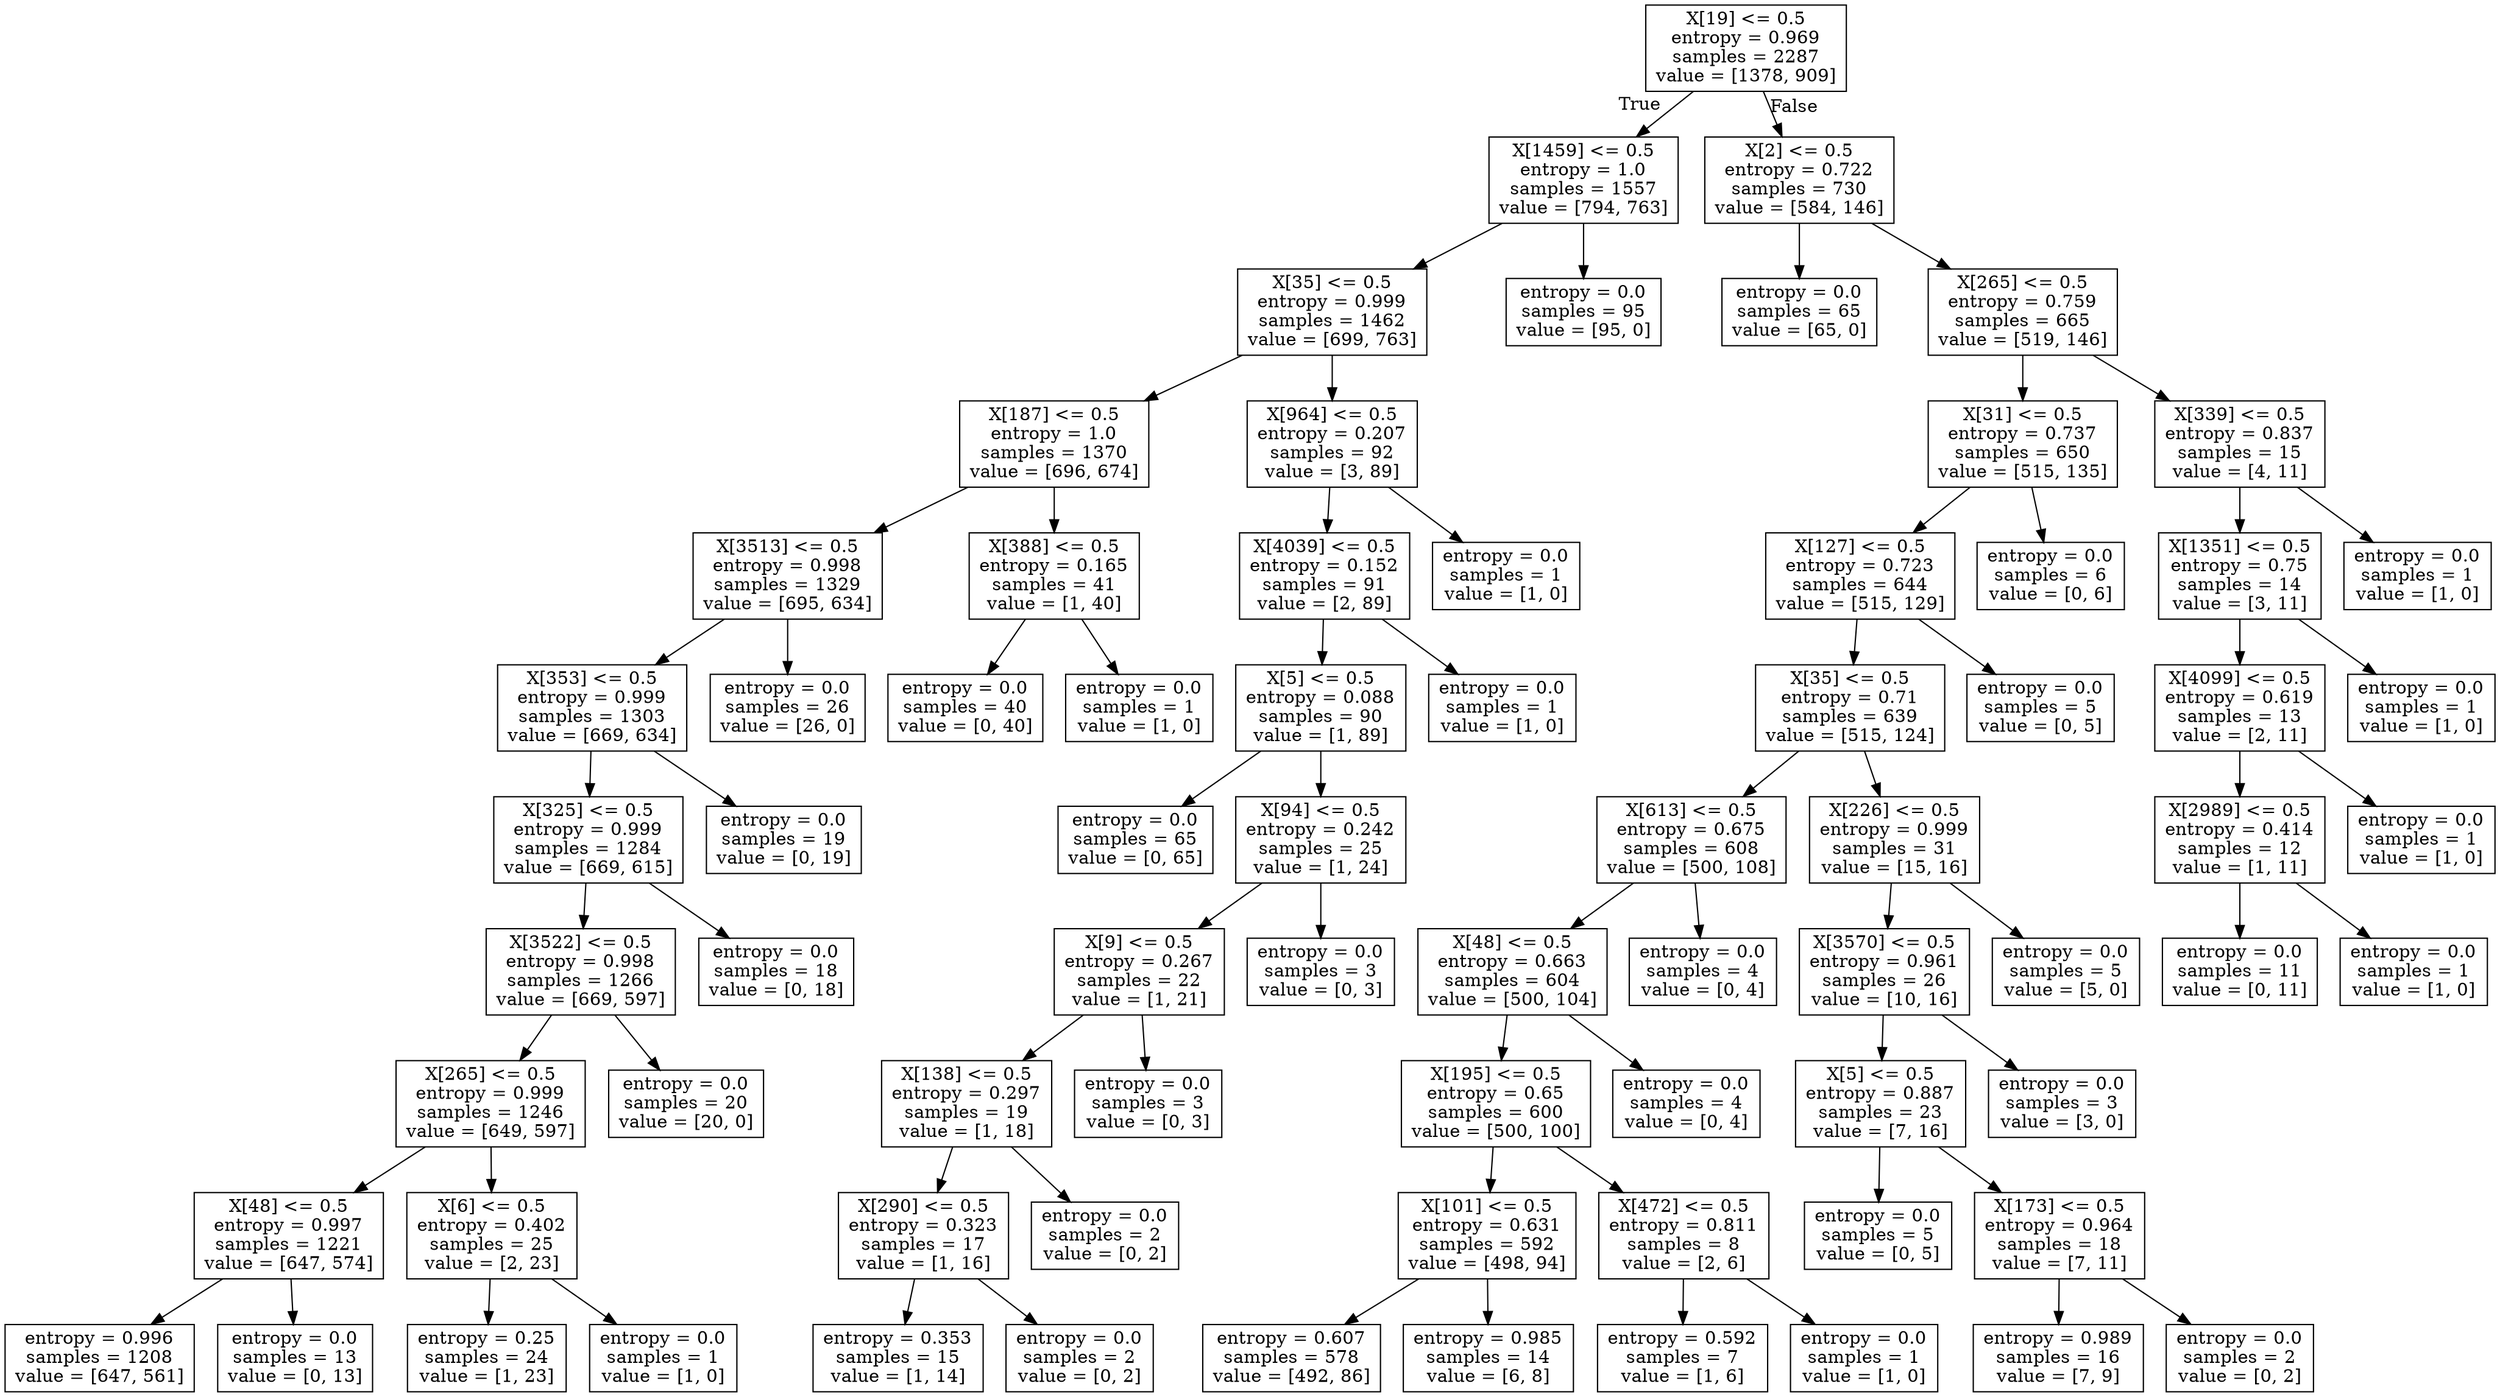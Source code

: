 digraph Tree {
node [shape=box] ;
0 [label="X[19] <= 0.5\nentropy = 0.969\nsamples = 2287\nvalue = [1378, 909]"] ;
1 [label="X[1459] <= 0.5\nentropy = 1.0\nsamples = 1557\nvalue = [794, 763]"] ;
0 -> 1 [labeldistance=2.5, labelangle=45, headlabel="True"] ;
2 [label="X[35] <= 0.5\nentropy = 0.999\nsamples = 1462\nvalue = [699, 763]"] ;
1 -> 2 ;
3 [label="X[187] <= 0.5\nentropy = 1.0\nsamples = 1370\nvalue = [696, 674]"] ;
2 -> 3 ;
4 [label="X[3513] <= 0.5\nentropy = 0.998\nsamples = 1329\nvalue = [695, 634]"] ;
3 -> 4 ;
5 [label="X[353] <= 0.5\nentropy = 0.999\nsamples = 1303\nvalue = [669, 634]"] ;
4 -> 5 ;
6 [label="X[325] <= 0.5\nentropy = 0.999\nsamples = 1284\nvalue = [669, 615]"] ;
5 -> 6 ;
7 [label="X[3522] <= 0.5\nentropy = 0.998\nsamples = 1266\nvalue = [669, 597]"] ;
6 -> 7 ;
8 [label="X[265] <= 0.5\nentropy = 0.999\nsamples = 1246\nvalue = [649, 597]"] ;
7 -> 8 ;
9 [label="X[48] <= 0.5\nentropy = 0.997\nsamples = 1221\nvalue = [647, 574]"] ;
8 -> 9 ;
10 [label="entropy = 0.996\nsamples = 1208\nvalue = [647, 561]"] ;
9 -> 10 ;
11 [label="entropy = 0.0\nsamples = 13\nvalue = [0, 13]"] ;
9 -> 11 ;
12 [label="X[6] <= 0.5\nentropy = 0.402\nsamples = 25\nvalue = [2, 23]"] ;
8 -> 12 ;
13 [label="entropy = 0.25\nsamples = 24\nvalue = [1, 23]"] ;
12 -> 13 ;
14 [label="entropy = 0.0\nsamples = 1\nvalue = [1, 0]"] ;
12 -> 14 ;
15 [label="entropy = 0.0\nsamples = 20\nvalue = [20, 0]"] ;
7 -> 15 ;
16 [label="entropy = 0.0\nsamples = 18\nvalue = [0, 18]"] ;
6 -> 16 ;
17 [label="entropy = 0.0\nsamples = 19\nvalue = [0, 19]"] ;
5 -> 17 ;
18 [label="entropy = 0.0\nsamples = 26\nvalue = [26, 0]"] ;
4 -> 18 ;
19 [label="X[388] <= 0.5\nentropy = 0.165\nsamples = 41\nvalue = [1, 40]"] ;
3 -> 19 ;
20 [label="entropy = 0.0\nsamples = 40\nvalue = [0, 40]"] ;
19 -> 20 ;
21 [label="entropy = 0.0\nsamples = 1\nvalue = [1, 0]"] ;
19 -> 21 ;
22 [label="X[964] <= 0.5\nentropy = 0.207\nsamples = 92\nvalue = [3, 89]"] ;
2 -> 22 ;
23 [label="X[4039] <= 0.5\nentropy = 0.152\nsamples = 91\nvalue = [2, 89]"] ;
22 -> 23 ;
24 [label="X[5] <= 0.5\nentropy = 0.088\nsamples = 90\nvalue = [1, 89]"] ;
23 -> 24 ;
25 [label="entropy = 0.0\nsamples = 65\nvalue = [0, 65]"] ;
24 -> 25 ;
26 [label="X[94] <= 0.5\nentropy = 0.242\nsamples = 25\nvalue = [1, 24]"] ;
24 -> 26 ;
27 [label="X[9] <= 0.5\nentropy = 0.267\nsamples = 22\nvalue = [1, 21]"] ;
26 -> 27 ;
28 [label="X[138] <= 0.5\nentropy = 0.297\nsamples = 19\nvalue = [1, 18]"] ;
27 -> 28 ;
29 [label="X[290] <= 0.5\nentropy = 0.323\nsamples = 17\nvalue = [1, 16]"] ;
28 -> 29 ;
30 [label="entropy = 0.353\nsamples = 15\nvalue = [1, 14]"] ;
29 -> 30 ;
31 [label="entropy = 0.0\nsamples = 2\nvalue = [0, 2]"] ;
29 -> 31 ;
32 [label="entropy = 0.0\nsamples = 2\nvalue = [0, 2]"] ;
28 -> 32 ;
33 [label="entropy = 0.0\nsamples = 3\nvalue = [0, 3]"] ;
27 -> 33 ;
34 [label="entropy = 0.0\nsamples = 3\nvalue = [0, 3]"] ;
26 -> 34 ;
35 [label="entropy = 0.0\nsamples = 1\nvalue = [1, 0]"] ;
23 -> 35 ;
36 [label="entropy = 0.0\nsamples = 1\nvalue = [1, 0]"] ;
22 -> 36 ;
37 [label="entropy = 0.0\nsamples = 95\nvalue = [95, 0]"] ;
1 -> 37 ;
38 [label="X[2] <= 0.5\nentropy = 0.722\nsamples = 730\nvalue = [584, 146]"] ;
0 -> 38 [labeldistance=2.5, labelangle=-45, headlabel="False"] ;
39 [label="entropy = 0.0\nsamples = 65\nvalue = [65, 0]"] ;
38 -> 39 ;
40 [label="X[265] <= 0.5\nentropy = 0.759\nsamples = 665\nvalue = [519, 146]"] ;
38 -> 40 ;
41 [label="X[31] <= 0.5\nentropy = 0.737\nsamples = 650\nvalue = [515, 135]"] ;
40 -> 41 ;
42 [label="X[127] <= 0.5\nentropy = 0.723\nsamples = 644\nvalue = [515, 129]"] ;
41 -> 42 ;
43 [label="X[35] <= 0.5\nentropy = 0.71\nsamples = 639\nvalue = [515, 124]"] ;
42 -> 43 ;
44 [label="X[613] <= 0.5\nentropy = 0.675\nsamples = 608\nvalue = [500, 108]"] ;
43 -> 44 ;
45 [label="X[48] <= 0.5\nentropy = 0.663\nsamples = 604\nvalue = [500, 104]"] ;
44 -> 45 ;
46 [label="X[195] <= 0.5\nentropy = 0.65\nsamples = 600\nvalue = [500, 100]"] ;
45 -> 46 ;
47 [label="X[101] <= 0.5\nentropy = 0.631\nsamples = 592\nvalue = [498, 94]"] ;
46 -> 47 ;
48 [label="entropy = 0.607\nsamples = 578\nvalue = [492, 86]"] ;
47 -> 48 ;
49 [label="entropy = 0.985\nsamples = 14\nvalue = [6, 8]"] ;
47 -> 49 ;
50 [label="X[472] <= 0.5\nentropy = 0.811\nsamples = 8\nvalue = [2, 6]"] ;
46 -> 50 ;
51 [label="entropy = 0.592\nsamples = 7\nvalue = [1, 6]"] ;
50 -> 51 ;
52 [label="entropy = 0.0\nsamples = 1\nvalue = [1, 0]"] ;
50 -> 52 ;
53 [label="entropy = 0.0\nsamples = 4\nvalue = [0, 4]"] ;
45 -> 53 ;
54 [label="entropy = 0.0\nsamples = 4\nvalue = [0, 4]"] ;
44 -> 54 ;
55 [label="X[226] <= 0.5\nentropy = 0.999\nsamples = 31\nvalue = [15, 16]"] ;
43 -> 55 ;
56 [label="X[3570] <= 0.5\nentropy = 0.961\nsamples = 26\nvalue = [10, 16]"] ;
55 -> 56 ;
57 [label="X[5] <= 0.5\nentropy = 0.887\nsamples = 23\nvalue = [7, 16]"] ;
56 -> 57 ;
58 [label="entropy = 0.0\nsamples = 5\nvalue = [0, 5]"] ;
57 -> 58 ;
59 [label="X[173] <= 0.5\nentropy = 0.964\nsamples = 18\nvalue = [7, 11]"] ;
57 -> 59 ;
60 [label="entropy = 0.989\nsamples = 16\nvalue = [7, 9]"] ;
59 -> 60 ;
61 [label="entropy = 0.0\nsamples = 2\nvalue = [0, 2]"] ;
59 -> 61 ;
62 [label="entropy = 0.0\nsamples = 3\nvalue = [3, 0]"] ;
56 -> 62 ;
63 [label="entropy = 0.0\nsamples = 5\nvalue = [5, 0]"] ;
55 -> 63 ;
64 [label="entropy = 0.0\nsamples = 5\nvalue = [0, 5]"] ;
42 -> 64 ;
65 [label="entropy = 0.0\nsamples = 6\nvalue = [0, 6]"] ;
41 -> 65 ;
66 [label="X[339] <= 0.5\nentropy = 0.837\nsamples = 15\nvalue = [4, 11]"] ;
40 -> 66 ;
67 [label="X[1351] <= 0.5\nentropy = 0.75\nsamples = 14\nvalue = [3, 11]"] ;
66 -> 67 ;
68 [label="X[4099] <= 0.5\nentropy = 0.619\nsamples = 13\nvalue = [2, 11]"] ;
67 -> 68 ;
69 [label="X[2989] <= 0.5\nentropy = 0.414\nsamples = 12\nvalue = [1, 11]"] ;
68 -> 69 ;
70 [label="entropy = 0.0\nsamples = 11\nvalue = [0, 11]"] ;
69 -> 70 ;
71 [label="entropy = 0.0\nsamples = 1\nvalue = [1, 0]"] ;
69 -> 71 ;
72 [label="entropy = 0.0\nsamples = 1\nvalue = [1, 0]"] ;
68 -> 72 ;
73 [label="entropy = 0.0\nsamples = 1\nvalue = [1, 0]"] ;
67 -> 73 ;
74 [label="entropy = 0.0\nsamples = 1\nvalue = [1, 0]"] ;
66 -> 74 ;
}